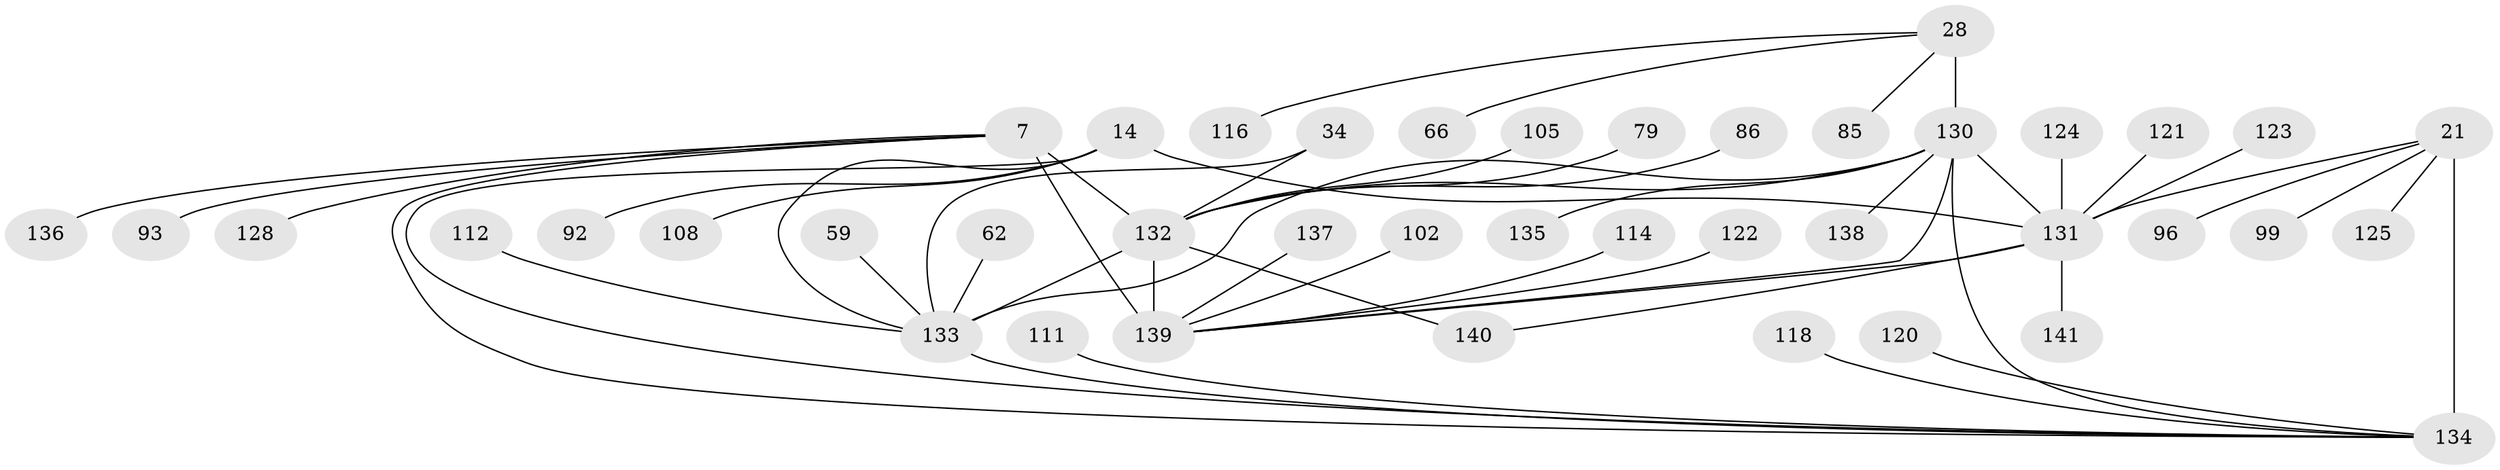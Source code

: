 // original degree distribution, {8: 0.028368794326241134, 7: 0.0425531914893617, 12: 0.02127659574468085, 13: 0.02127659574468085, 14: 0.014184397163120567, 10: 0.03546099290780142, 6: 0.028368794326241134, 9: 0.03546099290780142, 11: 0.02127659574468085, 1: 0.6028368794326241, 3: 0.028368794326241134, 2: 0.12056737588652482}
// Generated by graph-tools (version 1.1) at 2025/58/03/04/25 21:58:07]
// undirected, 42 vertices, 52 edges
graph export_dot {
graph [start="1"]
  node [color=gray90,style=filled];
  7 [super="+1+4"];
  14 [super="+12+11"];
  21 [super="+17"];
  28 [super="+22"];
  34 [super="+30"];
  59;
  62;
  66;
  79;
  85;
  86;
  92;
  93;
  96;
  99;
  102;
  105;
  108 [super="+76"];
  111;
  112;
  114 [super="+94"];
  116;
  118;
  120;
  121;
  122;
  123;
  124 [super="+51"];
  125;
  128;
  130 [super="+25+63+27+129+40+53+65+72+81+82+87+89+90+95+107+126+127"];
  131 [super="+13+39+41+55+70+73+91+109+115+117+119"];
  132 [super="+47+48+57"];
  133 [super="+101+35"];
  134 [super="+100+103+104+106"];
  135;
  136;
  137 [super="+54"];
  138 [super="+113"];
  139 [super="+67+110+36+43+77+84+3"];
  140;
  141;
  7 -- 93;
  7 -- 136;
  7 -- 128;
  7 -- 139 [weight=12];
  7 -- 134;
  7 -- 132;
  14 -- 108;
  14 -- 131 [weight=12];
  14 -- 134;
  14 -- 92;
  14 -- 133;
  21 -- 96;
  21 -- 99;
  21 -- 125;
  21 -- 131;
  21 -- 134 [weight=10];
  28 -- 85;
  28 -- 66;
  28 -- 116;
  28 -- 130 [weight=10];
  34 -- 132 [weight=6];
  34 -- 133 [weight=4];
  59 -- 133;
  62 -- 133;
  79 -- 132;
  86 -- 132;
  102 -- 139;
  105 -- 132;
  111 -- 134;
  112 -- 133;
  114 -- 139;
  118 -- 134;
  120 -- 134;
  121 -- 131;
  122 -- 139;
  123 -- 131;
  124 -- 131;
  130 -- 131;
  130 -- 138;
  130 -- 139;
  130 -- 135;
  130 -- 134 [weight=2];
  130 -- 132;
  130 -- 133;
  131 -- 140;
  131 -- 141;
  131 -- 139;
  132 -- 139 [weight=3];
  132 -- 140;
  132 -- 133 [weight=7];
  133 -- 134 [weight=2];
  137 -- 139;
}
